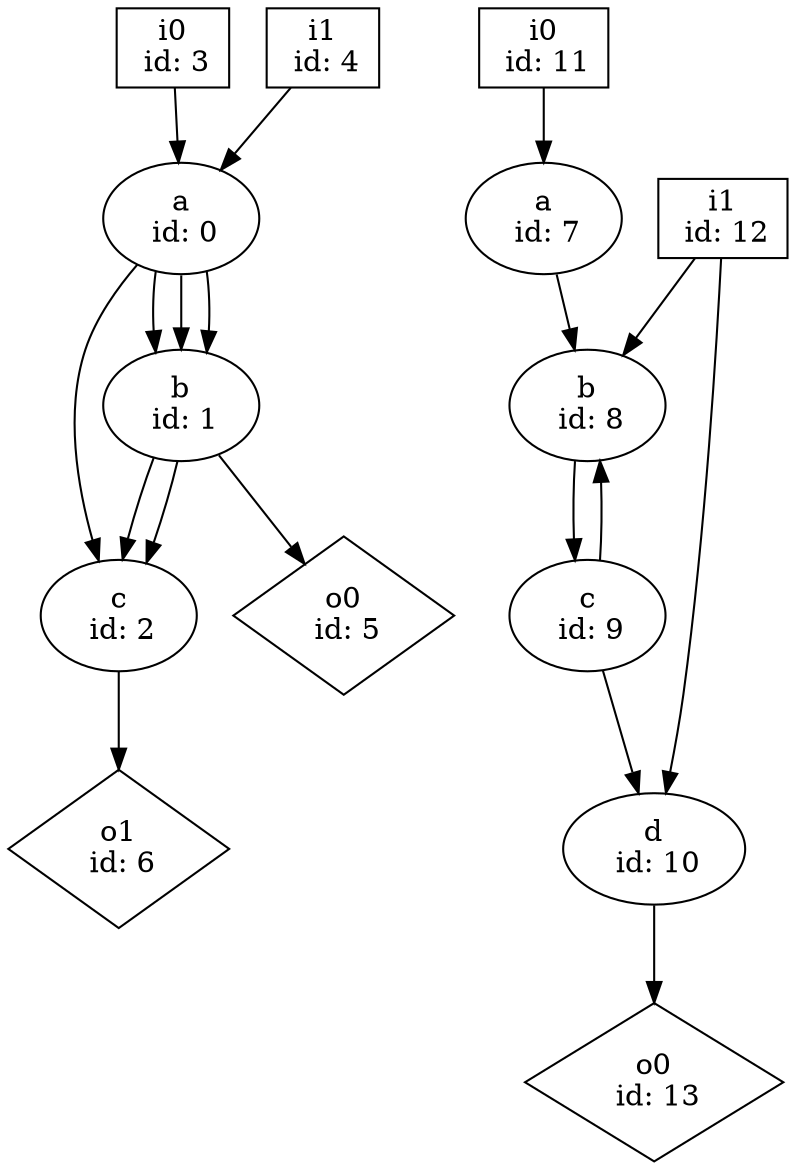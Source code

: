 digraph G {
n0 [label="a\n id: 0"];
n1 [label="b\n id: 1"];
n2 [label="c\n id: 2"];
n3 [label="i0\n id: 3",shape="box"];
n4 [label="i1\n id: 4",shape="box"];
n5 [label="o0\n id: 5",shape="diamond"];
n6 [label="o1\n id: 6",shape="diamond"];
n7 [label="a\n id: 7"];
n8 [label="b\n id: 8"];
n9 [label="c\n id: 9"];
n10 [label="d\n id: 10"];
n11 [label="i0\n id: 11",shape="box"];
n12 [label="i1\n id: 12",shape="box"];
n13 [label="o0\n id: 13",shape="diamond"];
n0 -> n1
n0 -> n1
n0 -> n1
n0 -> n2
n1 -> n2
n1 -> n2
n1 -> n5
n2 -> n6
n3 -> n0
n4 -> n0
n7 -> n8
n8 -> n9
n9 -> n8
n9 -> n10
n10 -> n13
n11 -> n7
n12 -> n8
n12 -> n10
}